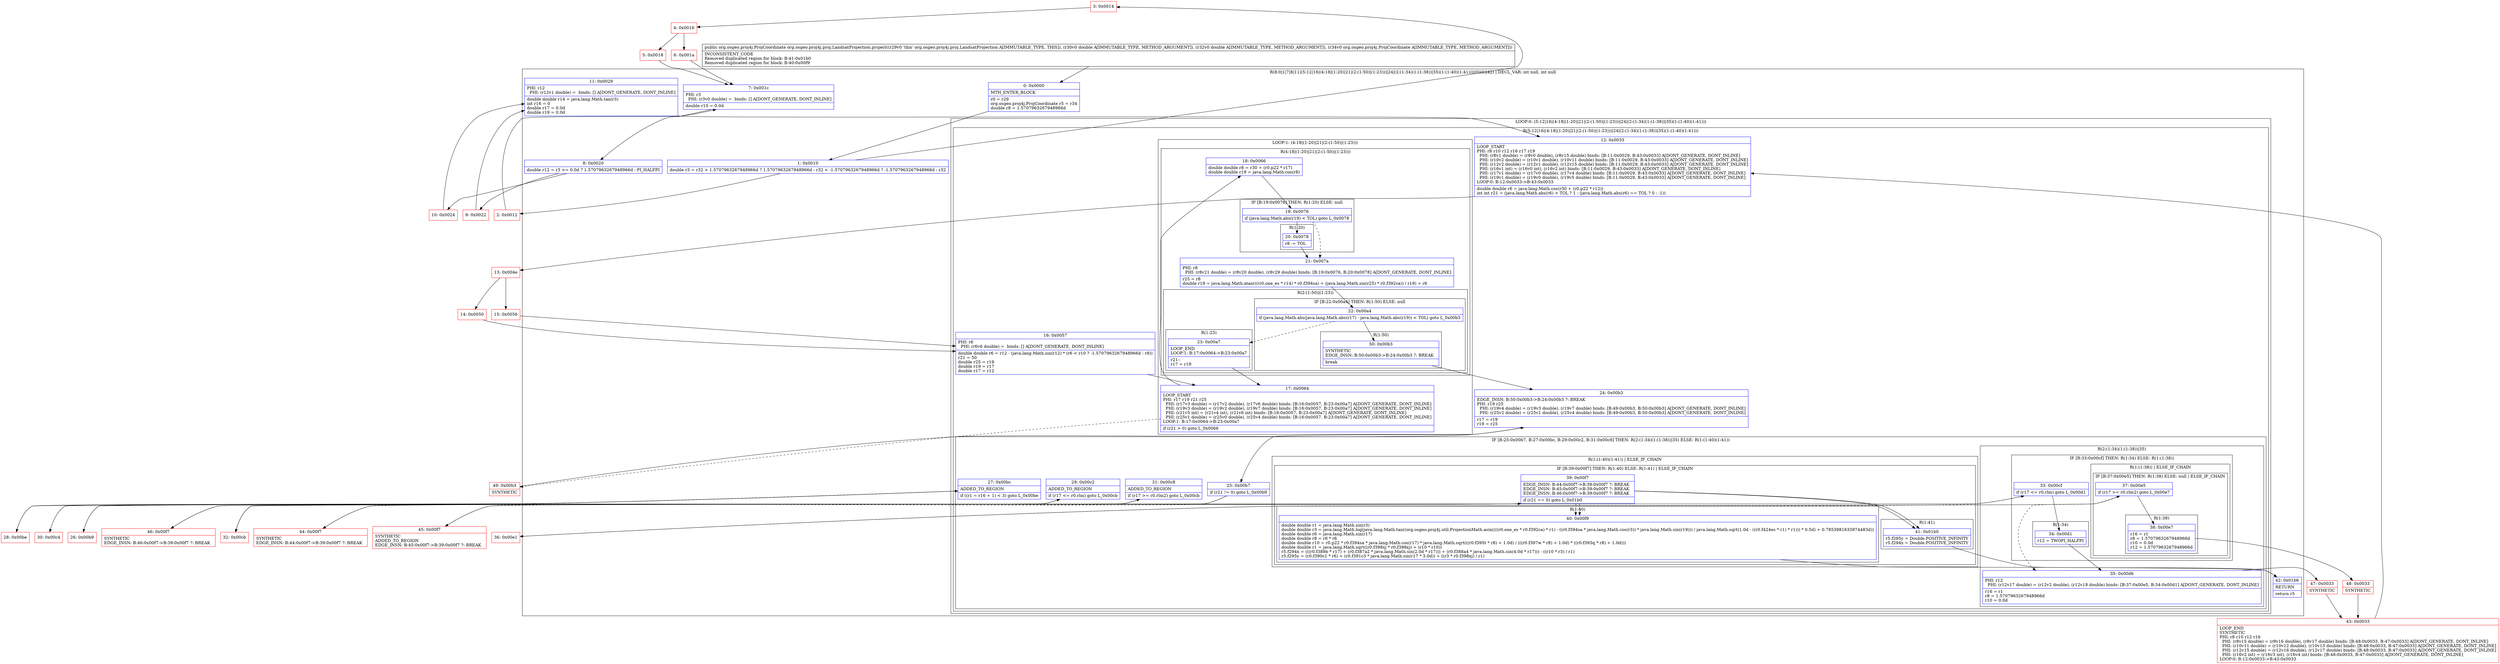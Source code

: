 digraph "CFG fororg.osgeo.proj4j.proj.LandsatProjection.project(DDLorg\/osgeo\/proj4j\/ProjCoordinate;)Lorg\/osgeo\/proj4j\/ProjCoordinate;" {
subgraph cluster_Region_1044678413 {
label = "R(8:0|1|7|8|11|(5:12|16|(4:18|(1:20)|21|(2:(1:50)|(1:23)))|24|(2:(1:34)(1:(1:38))|35)(1:(1:40)(1:41)))|(0)(0)|42) | DECL_VAR: int null, int null\l";
node [shape=record,color=blue];
Node_0 [shape=record,label="{0\:\ 0x0000|MTH_ENTER_BLOCK\l|r0 = r29\lorg.osgeo.proj4j.ProjCoordinate r5 = r34\ldouble r8 = 1.5707963267948966d\l}"];
Node_1 [shape=record,label="{1\:\ 0x0010|double r3 = r32 \> 1.5707963267948966d ? 1.5707963267948966d : r32 \< \-1.5707963267948966d ? \-1.5707963267948966d : r32\l}"];
Node_7 [shape=record,label="{7\:\ 0x001c|PHI: r3 \l  PHI: (r3v0 double) =  binds: [] A[DONT_GENERATE, DONT_INLINE]\l|double r10 = 0.0d\l}"];
Node_8 [shape=record,label="{8\:\ 0x0020|double r12 = r3 \>= 0.0d ? 1.5707963267948966d : PI_HALFPI\l}"];
Node_11 [shape=record,label="{11\:\ 0x0029|PHI: r12 \l  PHI: (r12v1 double) =  binds: [] A[DONT_GENERATE, DONT_INLINE]\l|double double r14 = java.lang.Math.tan(r3)\lint r16 = 0\ldouble r17 = 0.0d\ldouble r19 = 0.0d\l}"];
subgraph cluster_LoopRegion_2119105617 {
label = "LOOP:0: (5:12|16|(4:18|(1:20)|21|(2:(1:50)|(1:23)))|24|(2:(1:34)(1:(1:38))|35)(1:(1:40)(1:41)))";
node [shape=record,color=blue];
subgraph cluster_Region_1777281704 {
label = "R(5:12|16|(4:18|(1:20)|21|(2:(1:50)|(1:23)))|24|(2:(1:34)(1:(1:38))|35)(1:(1:40)(1:41)))";
node [shape=record,color=blue];
Node_12 [shape=record,label="{12\:\ 0x0033|LOOP_START\lPHI: r8 r10 r12 r16 r17 r19 \l  PHI: (r8v1 double) = (r8v0 double), (r8v15 double) binds: [B:11:0x0029, B:43:0x0033] A[DONT_GENERATE, DONT_INLINE]\l  PHI: (r10v2 double) = (r10v1 double), (r10v11 double) binds: [B:11:0x0029, B:43:0x0033] A[DONT_GENERATE, DONT_INLINE]\l  PHI: (r12v2 double) = (r12v1 double), (r12v15 double) binds: [B:11:0x0029, B:43:0x0033] A[DONT_GENERATE, DONT_INLINE]\l  PHI: (r16v1 int) = (r16v0 int), (r16v2 int) binds: [B:11:0x0029, B:43:0x0033] A[DONT_GENERATE, DONT_INLINE]\l  PHI: (r17v1 double) = (r17v0 double), (r17v4 double) binds: [B:11:0x0029, B:43:0x0033] A[DONT_GENERATE, DONT_INLINE]\l  PHI: (r19v1 double) = (r19v0 double), (r19v5 double) binds: [B:11:0x0029, B:43:0x0033] A[DONT_GENERATE, DONT_INLINE]\lLOOP:0: B:12:0x0033\-\>B:43:0x0033\l|double double r6 = java.lang.Math.cos(r30 + (r0.p22 * r12))\lint int r21 = (java.lang.Math.abs(r6) \> TOL ? 1 : (java.lang.Math.abs(r6) == TOL ? 0 : \-1))\l}"];
Node_16 [shape=record,label="{16\:\ 0x0057|PHI: r6 \l  PHI: (r6v6 double) =  binds: [] A[DONT_GENERATE, DONT_INLINE]\l|double double r6 = r12 \- (java.lang.Math.sin(r12) * (r6 \< r10 ? \-1.5707963267948966d : r8))\lr21 = 50\ldouble r25 = r19\ldouble r19 = r17\ldouble r17 = r12\l}"];
subgraph cluster_LoopRegion_1049569104 {
label = "LOOP:1: (4:18|(1:20)|21|(2:(1:50)|(1:23)))";
node [shape=record,color=blue];
Node_17 [shape=record,label="{17\:\ 0x0064|LOOP_START\lPHI: r17 r19 r21 r25 \l  PHI: (r17v3 double) = (r17v2 double), (r17v6 double) binds: [B:16:0x0057, B:23:0x00a7] A[DONT_GENERATE, DONT_INLINE]\l  PHI: (r19v3 double) = (r19v2 double), (r19v7 double) binds: [B:16:0x0057, B:23:0x00a7] A[DONT_GENERATE, DONT_INLINE]\l  PHI: (r21v5 int) = (r21v4 int), (r21v6 int) binds: [B:16:0x0057, B:23:0x00a7] A[DONT_GENERATE, DONT_INLINE]\l  PHI: (r25v1 double) = (r25v0 double), (r25v4 double) binds: [B:16:0x0057, B:23:0x00a7] A[DONT_GENERATE, DONT_INLINE]\lLOOP:1: B:17:0x0064\-\>B:23:0x00a7\l|if (r21 \> 0) goto L_0x0066\l}"];
subgraph cluster_Region_674720453 {
label = "R(4:18|(1:20)|21|(2:(1:50)|(1:23)))";
node [shape=record,color=blue];
Node_18 [shape=record,label="{18\:\ 0x0066|double double r8 = r30 + (r0.p22 * r17)\ldouble double r19 = java.lang.Math.cos(r8)\l}"];
subgraph cluster_IfRegion_1173713345 {
label = "IF [B:19:0x0076] THEN: R(1:20) ELSE: null";
node [shape=record,color=blue];
Node_19 [shape=record,label="{19\:\ 0x0076|if (java.lang.Math.abs(r19) \< TOL) goto L_0x0078\l}"];
subgraph cluster_Region_468001763 {
label = "R(1:20)";
node [shape=record,color=blue];
Node_20 [shape=record,label="{20\:\ 0x0078|r8 \-= TOL\l}"];
}
}
Node_21 [shape=record,label="{21\:\ 0x007a|PHI: r8 \l  PHI: (r8v21 double) = (r8v20 double), (r8v29 double) binds: [B:19:0x0076, B:20:0x0078] A[DONT_GENERATE, DONT_INLINE]\l|r25 = r8\ldouble r19 = java.lang.Math.atan((((r0.one_es * r14) * r0.f394sa) + (java.lang.Math.sin(r25) * r0.f392ca)) \/ r19) + r6\l}"];
subgraph cluster_Region_149034038 {
label = "R(2:(1:50)|(1:23))";
node [shape=record,color=blue];
subgraph cluster_IfRegion_1553414790 {
label = "IF [B:22:0x00a4] THEN: R(1:50) ELSE: null";
node [shape=record,color=blue];
Node_22 [shape=record,label="{22\:\ 0x00a4|if (java.lang.Math.abs(java.lang.Math.abs(r17) \- java.lang.Math.abs(r19)) \< TOL) goto L_0x00b3\l}"];
subgraph cluster_Region_944709496 {
label = "R(1:50)";
node [shape=record,color=blue];
Node_50 [shape=record,label="{50\:\ 0x00b3|SYNTHETIC\lEDGE_INSN: B:50:0x00b3\-\>B:24:0x00b3 ?: BREAK  \l|break\l}"];
}
}
subgraph cluster_Region_413776399 {
label = "R(1:23)";
node [shape=record,color=blue];
Node_23 [shape=record,label="{23\:\ 0x00a7|LOOP_END\lLOOP:1: B:17:0x0064\-\>B:23:0x00a7\l|r21\-\-\lr17 = r19\l}"];
}
}
}
}
Node_24 [shape=record,label="{24\:\ 0x00b3|EDGE_INSN: B:50:0x00b3\-\>B:24:0x00b3 ?: BREAK  \lPHI: r19 r25 \l  PHI: (r19v4 double) = (r19v3 double), (r19v7 double) binds: [B:49:0x00b3, B:50:0x00b3] A[DONT_GENERATE, DONT_INLINE]\l  PHI: (r25v2 double) = (r25v1 double), (r25v4 double) binds: [B:49:0x00b3, B:50:0x00b3] A[DONT_GENERATE, DONT_INLINE]\l|r17 = r19\lr19 = r25\l}"];
subgraph cluster_IfRegion_863157844 {
label = "IF [B:25:0x00b7, B:27:0x00bc, B:29:0x00c2, B:31:0x00c8] THEN: R(2:(1:34)(1:(1:38))|35) ELSE: R(1:(1:40)(1:41))";
node [shape=record,color=blue];
Node_25 [shape=record,label="{25\:\ 0x00b7|if (r21 != 0) goto L_0x00b9\l}"];
Node_27 [shape=record,label="{27\:\ 0x00bc|ADDED_TO_REGION\l|if ((r1 = r16 + 1) \< 3) goto L_0x00be\l}"];
Node_29 [shape=record,label="{29\:\ 0x00c2|ADDED_TO_REGION\l|if (r17 \<= r0.rlm) goto L_0x00cb\l}"];
Node_31 [shape=record,label="{31\:\ 0x00c8|ADDED_TO_REGION\l|if (r17 \>= r0.rlm2) goto L_0x00cb\l}"];
subgraph cluster_Region_690376472 {
label = "R(2:(1:34)(1:(1:38))|35)";
node [shape=record,color=blue];
subgraph cluster_IfRegion_601385208 {
label = "IF [B:33:0x00cf] THEN: R(1:34) ELSE: R(1:(1:38))";
node [shape=record,color=blue];
Node_33 [shape=record,label="{33\:\ 0x00cf|if (r17 \<= r0.rlm) goto L_0x00d1\l}"];
subgraph cluster_Region_496416687 {
label = "R(1:34)";
node [shape=record,color=blue];
Node_34 [shape=record,label="{34\:\ 0x00d1|r12 = TWOPI_HALFPI\l}"];
}
subgraph cluster_Region_1816114394 {
label = "R(1:(1:38)) | ELSE_IF_CHAIN\l";
node [shape=record,color=blue];
subgraph cluster_IfRegion_190548195 {
label = "IF [B:37:0x00e5] THEN: R(1:38) ELSE: null | ELSE_IF_CHAIN\l";
node [shape=record,color=blue];
Node_37 [shape=record,label="{37\:\ 0x00e5|if (r17 \>= r0.rlm2) goto L_0x00e7\l}"];
subgraph cluster_Region_859888274 {
label = "R(1:38)";
node [shape=record,color=blue];
Node_38 [shape=record,label="{38\:\ 0x00e7|r16 = r1\lr8 = 1.5707963267948966d\lr10 = 0.0d\lr12 = 1.5707963267948966d\l}"];
}
}
}
}
Node_35 [shape=record,label="{35\:\ 0x00d6|PHI: r12 \l  PHI: (r12v17 double) = (r12v2 double), (r12v18 double) binds: [B:37:0x00e5, B:34:0x00d1] A[DONT_GENERATE, DONT_INLINE]\l|r16 = r1\lr8 = 1.5707963267948966d\lr10 = 0.0d\l}"];
}
subgraph cluster_Region_1696231800 {
label = "R(1:(1:40)(1:41)) | ELSE_IF_CHAIN\l";
node [shape=record,color=blue];
subgraph cluster_IfRegion_1592788945 {
label = "IF [B:39:0x00f7] THEN: R(1:40) ELSE: R(1:41) | ELSE_IF_CHAIN\l";
node [shape=record,color=blue];
Node_39 [shape=record,label="{39\:\ 0x00f7|EDGE_INSN: B:44:0x00f7\-\>B:39:0x00f7 ?: BREAK  \lEDGE_INSN: B:45:0x00f7\-\>B:39:0x00f7 ?: BREAK  \lEDGE_INSN: B:46:0x00f7\-\>B:39:0x00f7 ?: BREAK  \l|if (r21 == 0) goto L_0x01b0\l}"];
subgraph cluster_Region_1350697341 {
label = "R(1:40)";
node [shape=record,color=blue];
Node_40 [shape=record,label="{40\:\ 0x00f9|double double r1 = java.lang.Math.sin(r3)\ldouble double r3 = java.lang.Math.log(java.lang.Math.tan((org.osgeo.proj4j.util.ProjectionMath.asin((((r0.one_es * r0.f392ca) * r1) \- ((r0.f394sa * java.lang.Math.cos(r3)) * java.lang.Math.sin(r19))) \/ java.lang.Math.sqrt(1.0d \- ((r0.f424es * r1) * r1))) * 0.5d) + 0.7853981633974483d))\ldouble double r6 = java.lang.Math.sin(r17)\ldouble double r8 = r6 * r6\ldouble double r10 = r0.p22 * r0.f394sa * java.lang.Math.cos(r17) * java.lang.Math.sqrt(((r0.f395t * r8) + 1.0d) \/ (((r0.f397w * r8) + 1.0d) * ((r0.f393q * r8) + 1.0d)))\ldouble double r1 = java.lang.Math.sqrt((r0.f398xj * r0.f398xj) + (r10 * r10))\lr5.f294x = (((r0.f389b * r17) + (r0.f387a2 * java.lang.Math.sin(2.0d * r17))) + (r0.f388a4 * java.lang.Math.sin(4.0d * r17))) \- ((r10 * r3) \/ r1)\lr5.f295y = (r0.f390c1 * r6) + (r0.f391c3 * java.lang.Math.sin(r17 * 3.0d)) + ((r3 * r0.f398xj) \/ r1)\l}"];
}
subgraph cluster_Region_1897964967 {
label = "R(1:41)";
node [shape=record,color=blue];
Node_41 [shape=record,label="{41\:\ 0x01b0|r5.f295y = Double.POSITIVE_INFINITY\lr5.f294x = Double.POSITIVE_INFINITY\l}"];
}
}
}
}
}
}
subgraph cluster_IfRegion_163283068 {
label = "IF [B:39:0x00f7] THEN: R(0) ELSE: R(0)";
node [shape=record,color=blue];
Node_39 [shape=record,label="{39\:\ 0x00f7|EDGE_INSN: B:44:0x00f7\-\>B:39:0x00f7 ?: BREAK  \lEDGE_INSN: B:45:0x00f7\-\>B:39:0x00f7 ?: BREAK  \lEDGE_INSN: B:46:0x00f7\-\>B:39:0x00f7 ?: BREAK  \l|if (r21 == 0) goto L_0x01b0\l}"];
subgraph cluster_Region_2109839945 {
label = "R(0)";
node [shape=record,color=blue];
}
subgraph cluster_Region_1035333206 {
label = "R(0)";
node [shape=record,color=blue];
}
}
Node_42 [shape=record,label="{42\:\ 0x01b6|RETURN\l|return r5\l}"];
}
Node_2 [shape=record,color=red,label="{2\:\ 0x0012}"];
Node_3 [shape=record,color=red,label="{3\:\ 0x0014}"];
Node_4 [shape=record,color=red,label="{4\:\ 0x0016}"];
Node_5 [shape=record,color=red,label="{5\:\ 0x0018}"];
Node_6 [shape=record,color=red,label="{6\:\ 0x001a}"];
Node_9 [shape=record,color=red,label="{9\:\ 0x0022}"];
Node_10 [shape=record,color=red,label="{10\:\ 0x0024}"];
Node_13 [shape=record,color=red,label="{13\:\ 0x004e}"];
Node_14 [shape=record,color=red,label="{14\:\ 0x0050}"];
Node_15 [shape=record,color=red,label="{15\:\ 0x0056}"];
Node_26 [shape=record,color=red,label="{26\:\ 0x00b9}"];
Node_28 [shape=record,color=red,label="{28\:\ 0x00be}"];
Node_30 [shape=record,color=red,label="{30\:\ 0x00c4}"];
Node_32 [shape=record,color=red,label="{32\:\ 0x00cb}"];
Node_36 [shape=record,color=red,label="{36\:\ 0x00e1}"];
Node_43 [shape=record,color=red,label="{43\:\ 0x0033|LOOP_END\lSYNTHETIC\lPHI: r8 r10 r12 r16 \l  PHI: (r8v15 double) = (r8v16 double), (r8v17 double) binds: [B:48:0x0033, B:47:0x0033] A[DONT_GENERATE, DONT_INLINE]\l  PHI: (r10v11 double) = (r10v12 double), (r10v13 double) binds: [B:48:0x0033, B:47:0x0033] A[DONT_GENERATE, DONT_INLINE]\l  PHI: (r12v15 double) = (r12v16 double), (r12v17 double) binds: [B:48:0x0033, B:47:0x0033] A[DONT_GENERATE, DONT_INLINE]\l  PHI: (r16v2 int) = (r16v3 int), (r16v4 int) binds: [B:48:0x0033, B:47:0x0033] A[DONT_GENERATE, DONT_INLINE]\lLOOP:0: B:12:0x0033\-\>B:43:0x0033\l}"];
Node_44 [shape=record,color=red,label="{44\:\ 0x00f7|SYNTHETIC\lEDGE_INSN: B:44:0x00f7\-\>B:39:0x00f7 ?: BREAK  \l}"];
Node_45 [shape=record,color=red,label="{45\:\ 0x00f7|SYNTHETIC\lADDED_TO_REGION\lEDGE_INSN: B:45:0x00f7\-\>B:39:0x00f7 ?: BREAK  \l}"];
Node_46 [shape=record,color=red,label="{46\:\ 0x00f7|SYNTHETIC\lEDGE_INSN: B:46:0x00f7\-\>B:39:0x00f7 ?: BREAK  \l}"];
Node_47 [shape=record,color=red,label="{47\:\ 0x0033|SYNTHETIC\l}"];
Node_48 [shape=record,color=red,label="{48\:\ 0x0033|SYNTHETIC\l}"];
Node_49 [shape=record,color=red,label="{49\:\ 0x00b3|SYNTHETIC\l}"];
MethodNode[shape=record,label="{public org.osgeo.proj4j.ProjCoordinate org.osgeo.proj4j.proj.LandsatProjection.project((r29v0 'this' org.osgeo.proj4j.proj.LandsatProjection A[IMMUTABLE_TYPE, THIS]), (r30v0 double A[IMMUTABLE_TYPE, METHOD_ARGUMENT]), (r32v0 double A[IMMUTABLE_TYPE, METHOD_ARGUMENT]), (r34v0 org.osgeo.proj4j.ProjCoordinate A[IMMUTABLE_TYPE, METHOD_ARGUMENT]))  | INCONSISTENT_CODE\lRemoved duplicated region for block: B:41:0x01b0 \lRemoved duplicated region for block: B:40:0x00f9 \l}"];
MethodNode -> Node_0;
Node_0 -> Node_1;
Node_1 -> Node_2;
Node_1 -> Node_3;
Node_7 -> Node_8;
Node_8 -> Node_9;
Node_8 -> Node_10;
Node_11 -> Node_12;
Node_12 -> Node_13;
Node_16 -> Node_17;
Node_17 -> Node_18;
Node_17 -> Node_49[style=dashed];
Node_18 -> Node_19;
Node_19 -> Node_20;
Node_19 -> Node_21[style=dashed];
Node_20 -> Node_21;
Node_21 -> Node_22;
Node_22 -> Node_23[style=dashed];
Node_22 -> Node_50;
Node_50 -> Node_24;
Node_23 -> Node_17;
Node_24 -> Node_25;
Node_25 -> Node_26;
Node_25 -> Node_45[style=dashed];
Node_27 -> Node_28;
Node_27 -> Node_46[style=dashed];
Node_29 -> Node_30[style=dashed];
Node_29 -> Node_32;
Node_31 -> Node_32;
Node_31 -> Node_44[style=dashed];
Node_33 -> Node_34;
Node_33 -> Node_36[style=dashed];
Node_34 -> Node_35;
Node_37 -> Node_35[style=dashed];
Node_37 -> Node_38;
Node_38 -> Node_48;
Node_35 -> Node_47;
Node_39 -> Node_40[style=dashed];
Node_39 -> Node_41;
Node_40 -> Node_42;
Node_41 -> Node_42;
Node_39 -> Node_40[style=dashed];
Node_39 -> Node_41;
Node_2 -> Node_7;
Node_3 -> Node_4;
Node_4 -> Node_5;
Node_4 -> Node_6;
Node_5 -> Node_7;
Node_6 -> Node_7;
Node_9 -> Node_11;
Node_10 -> Node_11;
Node_13 -> Node_14;
Node_13 -> Node_15;
Node_14 -> Node_16;
Node_15 -> Node_16;
Node_26 -> Node_27;
Node_28 -> Node_29;
Node_30 -> Node_31;
Node_32 -> Node_33;
Node_36 -> Node_37;
Node_43 -> Node_12;
Node_44 -> Node_39;
Node_45 -> Node_39;
Node_46 -> Node_39;
Node_47 -> Node_43;
Node_48 -> Node_43;
Node_49 -> Node_24;
}

